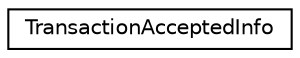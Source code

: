 digraph "Graphical Class Hierarchy"
{
  edge [fontname="Helvetica",fontsize="10",labelfontname="Helvetica",labelfontsize="10"];
  node [fontname="Helvetica",fontsize="10",shape=record];
  rankdir="LR";
  Node0 [label="TransactionAcceptedInfo",height=0.2,width=0.4,color="black", fillcolor="white", style="filled",URL="$struct_transaction_accepted_info.html"];
}
